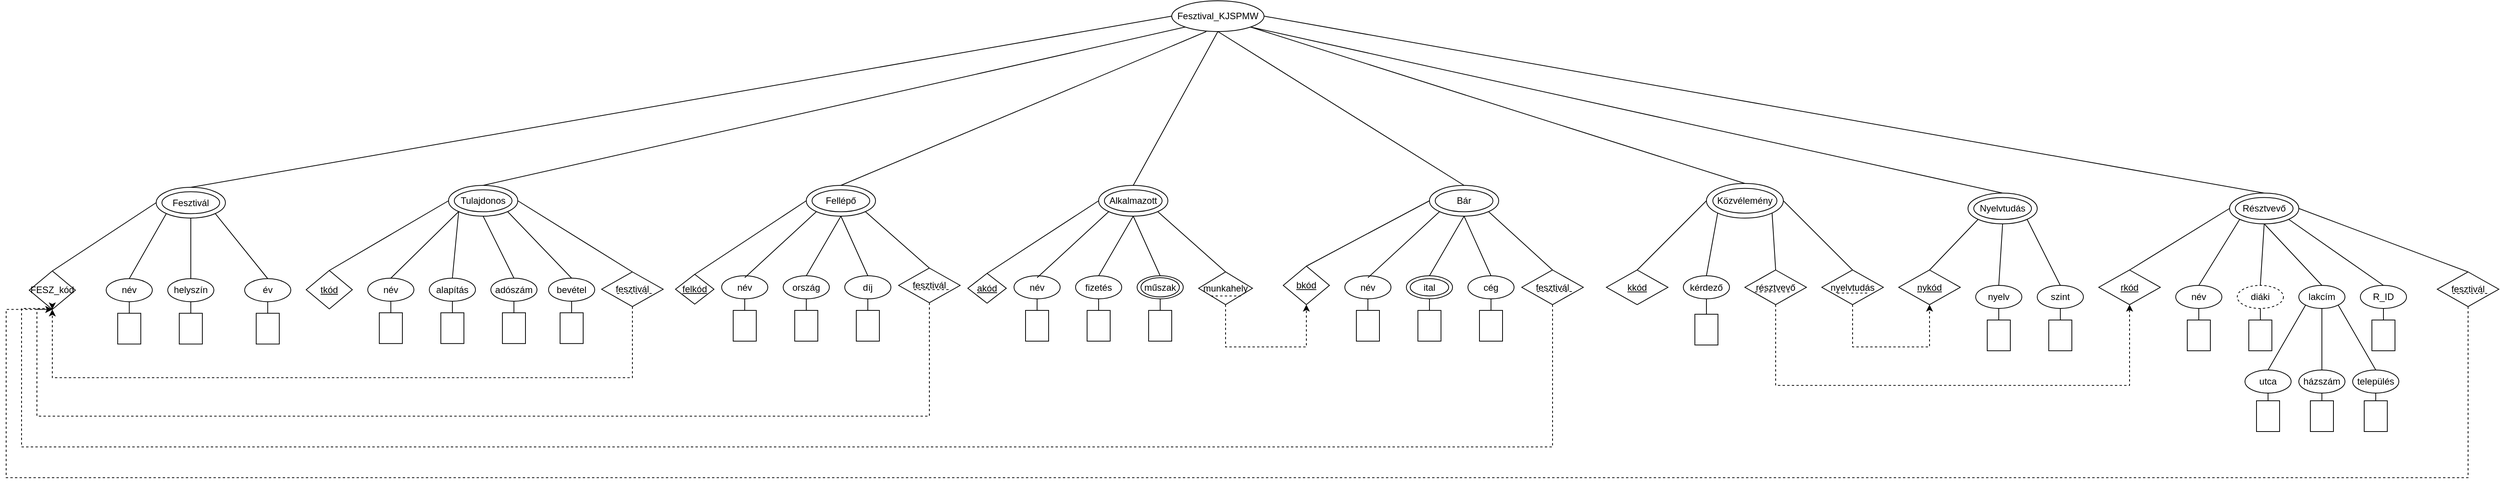 <mxfile version="22.0.6" type="device">
  <diagram id="b_pNbxu7glgo67udRuTQ" name="Page-1">
    <mxGraphModel dx="2327" dy="746" grid="1" gridSize="10" guides="1" tooltips="1" connect="1" arrows="1" fold="1" page="1" pageScale="1" pageWidth="827" pageHeight="1169" math="0" shadow="0">
      <root>
        <mxCell id="0" />
        <mxCell id="1" parent="0" />
        <mxCell id="bh3-EQBrgCRl6EKfa5f2-1" value="Fesztival_KJSPMW" style="ellipse;whiteSpace=wrap;html=1;" parent="1" vertex="1">
          <mxGeometry x="1155" y="260" width="120" height="40" as="geometry" />
        </mxCell>
        <mxCell id="bh3-EQBrgCRl6EKfa5f2-39" value="" style="group" parent="1" vertex="1" connectable="0">
          <mxGeometry x="215" y="500" width="90" height="40" as="geometry" />
        </mxCell>
        <mxCell id="bh3-EQBrgCRl6EKfa5f2-37" value="" style="ellipse;whiteSpace=wrap;html=1;" parent="bh3-EQBrgCRl6EKfa5f2-39" vertex="1">
          <mxGeometry x="7.5" y="5.714" width="75" height="28.571" as="geometry" />
        </mxCell>
        <mxCell id="bh3-EQBrgCRl6EKfa5f2-38" value="Tulajdonos" style="ellipse;whiteSpace=wrap;html=1;fillColor=none;" parent="bh3-EQBrgCRl6EKfa5f2-39" vertex="1">
          <mxGeometry width="90" height="40" as="geometry" />
        </mxCell>
        <mxCell id="bh3-EQBrgCRl6EKfa5f2-62" value="" style="group" parent="1" vertex="1" connectable="0">
          <mxGeometry x="-165" y="502.5" width="90" height="40" as="geometry" />
        </mxCell>
        <mxCell id="bh3-EQBrgCRl6EKfa5f2-60" value="" style="ellipse;whiteSpace=wrap;html=1;" parent="bh3-EQBrgCRl6EKfa5f2-62" vertex="1">
          <mxGeometry x="7.5" y="5.714" width="75" height="28.571" as="geometry" />
        </mxCell>
        <mxCell id="bh3-EQBrgCRl6EKfa5f2-61" value="Fesztivál" style="ellipse;whiteSpace=wrap;html=1;fillColor=none;" parent="bh3-EQBrgCRl6EKfa5f2-62" vertex="1">
          <mxGeometry width="90" height="40" as="geometry" />
        </mxCell>
        <mxCell id="bh3-EQBrgCRl6EKfa5f2-66" value="név" style="ellipse;whiteSpace=wrap;html=1;" parent="1" vertex="1">
          <mxGeometry x="110" y="620.62" width="60" height="30" as="geometry" />
        </mxCell>
        <mxCell id="bh3-EQBrgCRl6EKfa5f2-68" value="bevétel" style="ellipse;whiteSpace=wrap;html=1;" parent="1" vertex="1">
          <mxGeometry x="345" y="620.62" width="60" height="30" as="geometry" />
        </mxCell>
        <mxCell id="bh3-EQBrgCRl6EKfa5f2-69" value="adószám" style="ellipse;whiteSpace=wrap;html=1;" parent="1" vertex="1">
          <mxGeometry x="270" y="620.62" width="60" height="30" as="geometry" />
        </mxCell>
        <mxCell id="bh3-EQBrgCRl6EKfa5f2-70" value="alapítás" style="ellipse;whiteSpace=wrap;html=1;" parent="1" vertex="1">
          <mxGeometry x="190" y="620.62" width="60" height="30" as="geometry" />
        </mxCell>
        <mxCell id="bh3-EQBrgCRl6EKfa5f2-71" value="&lt;u&gt;tkód&lt;/u&gt;" style="rhombus;whiteSpace=wrap;html=1;" parent="1" vertex="1">
          <mxGeometry x="30" y="610.62" width="60" height="50" as="geometry" />
        </mxCell>
        <mxCell id="bh3-EQBrgCRl6EKfa5f2-72" value="" style="endArrow=none;html=1;rounded=0;entryX=1;entryY=0.5;entryDx=0;entryDy=0;exitX=0.5;exitY=0;exitDx=0;exitDy=0;" parent="1" source="k144UEZWpDADR3eU2uy--85" target="bh3-EQBrgCRl6EKfa5f2-38" edge="1">
          <mxGeometry width="50" height="50" relative="1" as="geometry">
            <mxPoint x="410" y="620" as="sourcePoint" />
            <mxPoint x="350" y="560" as="targetPoint" />
          </mxGeometry>
        </mxCell>
        <mxCell id="bh3-EQBrgCRl6EKfa5f2-74" value="" style="endArrow=none;html=1;rounded=0;entryX=0.5;entryY=1;entryDx=0;entryDy=0;exitX=0.5;exitY=0;exitDx=0;exitDy=0;" parent="1" source="bh3-EQBrgCRl6EKfa5f2-69" target="bh3-EQBrgCRl6EKfa5f2-38" edge="1">
          <mxGeometry width="50" height="50" relative="1" as="geometry">
            <mxPoint x="270" y="600" as="sourcePoint" />
            <mxPoint x="320" y="550" as="targetPoint" />
          </mxGeometry>
        </mxCell>
        <mxCell id="bh3-EQBrgCRl6EKfa5f2-76" value="" style="endArrow=none;html=1;rounded=0;exitX=0.5;exitY=0;exitDx=0;exitDy=0;entryX=1;entryY=1;entryDx=0;entryDy=0;" parent="1" source="bh3-EQBrgCRl6EKfa5f2-68" target="bh3-EQBrgCRl6EKfa5f2-38" edge="1">
          <mxGeometry width="50" height="50" relative="1" as="geometry">
            <mxPoint x="280" y="610" as="sourcePoint" />
            <mxPoint x="290" y="540" as="targetPoint" />
          </mxGeometry>
        </mxCell>
        <mxCell id="bh3-EQBrgCRl6EKfa5f2-77" value="" style="endArrow=none;html=1;rounded=0;exitX=0.5;exitY=0;exitDx=0;exitDy=0;entryX=0;entryY=1;entryDx=0;entryDy=0;" parent="1" source="bh3-EQBrgCRl6EKfa5f2-70" target="bh3-EQBrgCRl6EKfa5f2-38" edge="1">
          <mxGeometry width="50" height="50" relative="1" as="geometry">
            <mxPoint x="290" y="620" as="sourcePoint" />
            <mxPoint x="340" y="570" as="targetPoint" />
          </mxGeometry>
        </mxCell>
        <mxCell id="bh3-EQBrgCRl6EKfa5f2-78" value="" style="endArrow=none;html=1;rounded=0;exitX=0.5;exitY=0;exitDx=0;exitDy=0;entryX=0;entryY=1;entryDx=0;entryDy=0;" parent="1" source="bh3-EQBrgCRl6EKfa5f2-66" target="bh3-EQBrgCRl6EKfa5f2-38" edge="1">
          <mxGeometry width="50" height="50" relative="1" as="geometry">
            <mxPoint x="300" y="630" as="sourcePoint" />
            <mxPoint x="350" y="580" as="targetPoint" />
          </mxGeometry>
        </mxCell>
        <mxCell id="bh3-EQBrgCRl6EKfa5f2-79" value="" style="endArrow=none;html=1;rounded=0;entryX=0;entryY=0.5;entryDx=0;entryDy=0;exitX=0.5;exitY=0;exitDx=0;exitDy=0;" parent="1" source="bh3-EQBrgCRl6EKfa5f2-71" target="bh3-EQBrgCRl6EKfa5f2-38" edge="1">
          <mxGeometry width="50" height="50" relative="1" as="geometry">
            <mxPoint x="310" y="640" as="sourcePoint" />
            <mxPoint x="360" y="590" as="targetPoint" />
          </mxGeometry>
        </mxCell>
        <mxCell id="bh3-EQBrgCRl6EKfa5f2-80" value="név" style="ellipse;whiteSpace=wrap;html=1;" parent="1" vertex="1">
          <mxGeometry x="-230" y="621.25" width="60" height="30" as="geometry" />
        </mxCell>
        <mxCell id="bh3-EQBrgCRl6EKfa5f2-82" value="helyszín" style="ellipse;whiteSpace=wrap;html=1;" parent="1" vertex="1">
          <mxGeometry x="-150" y="621.25" width="60" height="30" as="geometry" />
        </mxCell>
        <mxCell id="bh3-EQBrgCRl6EKfa5f2-83" value="év" style="ellipse;whiteSpace=wrap;html=1;" parent="1" vertex="1">
          <mxGeometry x="-50" y="621.25" width="60" height="30" as="geometry" />
        </mxCell>
        <mxCell id="bh3-EQBrgCRl6EKfa5f2-86" value="" style="endArrow=none;html=1;rounded=0;entryX=0;entryY=1;entryDx=0;entryDy=0;exitX=0.5;exitY=0;exitDx=0;exitDy=0;" parent="1" source="bh3-EQBrgCRl6EKfa5f2-80" target="bh3-EQBrgCRl6EKfa5f2-61" edge="1">
          <mxGeometry width="50" height="50" relative="1" as="geometry">
            <mxPoint x="-530" y="712.5" as="sourcePoint" />
            <mxPoint x="-480" y="662.5" as="targetPoint" />
          </mxGeometry>
        </mxCell>
        <mxCell id="bh3-EQBrgCRl6EKfa5f2-87" value="" style="endArrow=none;html=1;rounded=0;entryX=0.5;entryY=1;entryDx=0;entryDy=0;exitX=0.5;exitY=0;exitDx=0;exitDy=0;" parent="1" source="bh3-EQBrgCRl6EKfa5f2-82" target="bh3-EQBrgCRl6EKfa5f2-61" edge="1">
          <mxGeometry width="50" height="50" relative="1" as="geometry">
            <mxPoint x="-530" y="712.5" as="sourcePoint" />
            <mxPoint x="-480" y="662.5" as="targetPoint" />
          </mxGeometry>
        </mxCell>
        <mxCell id="bh3-EQBrgCRl6EKfa5f2-88" value="" style="endArrow=none;html=1;rounded=0;entryX=1;entryY=1;entryDx=0;entryDy=0;exitX=0.5;exitY=0;exitDx=0;exitDy=0;" parent="1" source="bh3-EQBrgCRl6EKfa5f2-83" target="bh3-EQBrgCRl6EKfa5f2-61" edge="1">
          <mxGeometry width="50" height="50" relative="1" as="geometry">
            <mxPoint x="-530" y="712.5" as="sourcePoint" />
            <mxPoint x="-480" y="662.5" as="targetPoint" />
          </mxGeometry>
        </mxCell>
        <mxCell id="bh3-EQBrgCRl6EKfa5f2-112" value="" style="rounded=0;whiteSpace=wrap;html=1;rotation=90;" parent="1" vertex="1">
          <mxGeometry x="-220" y="671.25" width="40" height="30" as="geometry" />
        </mxCell>
        <mxCell id="bh3-EQBrgCRl6EKfa5f2-114" value="" style="rounded=0;whiteSpace=wrap;html=1;rotation=90;" parent="1" vertex="1">
          <mxGeometry x="-40" y="671.25" width="40" height="30" as="geometry" />
        </mxCell>
        <mxCell id="bh3-EQBrgCRl6EKfa5f2-115" value="" style="rounded=0;whiteSpace=wrap;html=1;rotation=90;" parent="1" vertex="1">
          <mxGeometry x="-140" y="671.25" width="40" height="30" as="geometry" />
        </mxCell>
        <mxCell id="bh3-EQBrgCRl6EKfa5f2-118" value="" style="endArrow=none;html=1;rounded=0;entryX=0;entryY=0.5;entryDx=0;entryDy=0;exitX=0.5;exitY=1;exitDx=0;exitDy=0;" parent="1" source="bh3-EQBrgCRl6EKfa5f2-80" target="bh3-EQBrgCRl6EKfa5f2-112" edge="1">
          <mxGeometry width="50" height="50" relative="1" as="geometry">
            <mxPoint x="-300" y="691.25" as="sourcePoint" />
            <mxPoint x="-250" y="641.25" as="targetPoint" />
          </mxGeometry>
        </mxCell>
        <mxCell id="bh3-EQBrgCRl6EKfa5f2-120" value="" style="endArrow=none;html=1;rounded=0;entryX=0;entryY=0.5;entryDx=0;entryDy=0;exitX=0.5;exitY=1;exitDx=0;exitDy=0;" parent="1" source="bh3-EQBrgCRl6EKfa5f2-83" target="bh3-EQBrgCRl6EKfa5f2-114" edge="1">
          <mxGeometry width="50" height="50" relative="1" as="geometry">
            <mxPoint x="-160" y="671.25" as="sourcePoint" />
            <mxPoint x="-160" y="686.25" as="targetPoint" />
          </mxGeometry>
        </mxCell>
        <mxCell id="bh3-EQBrgCRl6EKfa5f2-121" value="" style="endArrow=none;html=1;rounded=0;entryX=0;entryY=0.5;entryDx=0;entryDy=0;exitX=0.5;exitY=1;exitDx=0;exitDy=0;" parent="1" source="bh3-EQBrgCRl6EKfa5f2-82" target="bh3-EQBrgCRl6EKfa5f2-115" edge="1">
          <mxGeometry width="50" height="50" relative="1" as="geometry">
            <mxPoint x="-170" y="681.25" as="sourcePoint" />
            <mxPoint x="-170" y="696.25" as="targetPoint" />
          </mxGeometry>
        </mxCell>
        <mxCell id="bh3-EQBrgCRl6EKfa5f2-124" value="" style="group" parent="1" vertex="1" connectable="0">
          <mxGeometry x="1490" y="500" width="90" height="40" as="geometry" />
        </mxCell>
        <mxCell id="bh3-EQBrgCRl6EKfa5f2-125" value="" style="ellipse;whiteSpace=wrap;html=1;" parent="bh3-EQBrgCRl6EKfa5f2-124" vertex="1">
          <mxGeometry x="7.5" y="5.714" width="75" height="28.571" as="geometry" />
        </mxCell>
        <mxCell id="bh3-EQBrgCRl6EKfa5f2-126" value="Bár" style="ellipse;whiteSpace=wrap;html=1;fillColor=none;" parent="bh3-EQBrgCRl6EKfa5f2-124" vertex="1">
          <mxGeometry width="90" height="40" as="geometry" />
        </mxCell>
        <mxCell id="bh3-EQBrgCRl6EKfa5f2-127" value="név" style="ellipse;whiteSpace=wrap;html=1;" parent="1" vertex="1">
          <mxGeometry x="1380" y="617.5" width="60" height="30" as="geometry" />
        </mxCell>
        <mxCell id="bh3-EQBrgCRl6EKfa5f2-128" value="ital" style="ellipse;whiteSpace=wrap;html=1;" parent="1" vertex="1">
          <mxGeometry x="1460" y="617.5" width="60" height="30" as="geometry" />
        </mxCell>
        <mxCell id="bh3-EQBrgCRl6EKfa5f2-129" value="cég" style="ellipse;whiteSpace=wrap;html=1;" parent="1" vertex="1">
          <mxGeometry x="1540" y="617.5" width="60" height="30" as="geometry" />
        </mxCell>
        <mxCell id="bh3-EQBrgCRl6EKfa5f2-131" value="" style="endArrow=none;html=1;rounded=0;entryX=0;entryY=1;entryDx=0;entryDy=0;exitX=0.5;exitY=0;exitDx=0;exitDy=0;" parent="1" target="bh3-EQBrgCRl6EKfa5f2-126" edge="1">
          <mxGeometry width="50" height="50" relative="1" as="geometry">
            <mxPoint x="1410" y="620" as="sourcePoint" />
            <mxPoint x="1220" y="660" as="targetPoint" />
          </mxGeometry>
        </mxCell>
        <mxCell id="bh3-EQBrgCRl6EKfa5f2-132" value="" style="endArrow=none;html=1;rounded=0;entryX=0.5;entryY=1;entryDx=0;entryDy=0;exitX=0.5;exitY=0;exitDx=0;exitDy=0;" parent="1" source="bh3-EQBrgCRl6EKfa5f2-128" target="bh3-EQBrgCRl6EKfa5f2-126" edge="1">
          <mxGeometry width="50" height="50" relative="1" as="geometry">
            <mxPoint x="1170" y="710" as="sourcePoint" />
            <mxPoint x="1220" y="660" as="targetPoint" />
          </mxGeometry>
        </mxCell>
        <mxCell id="bh3-EQBrgCRl6EKfa5f2-133" value="" style="endArrow=none;html=1;rounded=0;entryX=0.5;entryY=1;entryDx=0;entryDy=0;exitX=0.5;exitY=0;exitDx=0;exitDy=0;" parent="1" source="bh3-EQBrgCRl6EKfa5f2-129" target="bh3-EQBrgCRl6EKfa5f2-126" edge="1">
          <mxGeometry width="50" height="50" relative="1" as="geometry">
            <mxPoint x="1170" y="710" as="sourcePoint" />
            <mxPoint x="1220" y="660" as="targetPoint" />
          </mxGeometry>
        </mxCell>
        <mxCell id="bh3-EQBrgCRl6EKfa5f2-134" value="" style="endArrow=none;html=1;rounded=0;entryX=1;entryY=1;entryDx=0;entryDy=0;exitX=0.5;exitY=0;exitDx=0;exitDy=0;" parent="1" source="k144UEZWpDADR3eU2uy--71" target="bh3-EQBrgCRl6EKfa5f2-126" edge="1">
          <mxGeometry width="50" height="50" relative="1" as="geometry">
            <mxPoint x="1670" y="590" as="sourcePoint" />
            <mxPoint x="1220" y="660" as="targetPoint" />
          </mxGeometry>
        </mxCell>
        <mxCell id="bh3-EQBrgCRl6EKfa5f2-135" value="" style="rounded=0;whiteSpace=wrap;html=1;rotation=90;" parent="1" vertex="1">
          <mxGeometry x="1390" y="667.5" width="40" height="30" as="geometry" />
        </mxCell>
        <mxCell id="bh3-EQBrgCRl6EKfa5f2-137" value="" style="rounded=0;whiteSpace=wrap;html=1;rotation=90;" parent="1" vertex="1">
          <mxGeometry x="1550" y="667.5" width="40" height="30" as="geometry" />
        </mxCell>
        <mxCell id="bh3-EQBrgCRl6EKfa5f2-138" value="" style="rounded=0;whiteSpace=wrap;html=1;rotation=90;" parent="1" vertex="1">
          <mxGeometry x="1470" y="667.5" width="40" height="30" as="geometry" />
        </mxCell>
        <mxCell id="bh3-EQBrgCRl6EKfa5f2-139" value="" style="endArrow=none;html=1;rounded=0;entryX=0;entryY=0.5;entryDx=0;entryDy=0;exitX=0.5;exitY=1;exitDx=0;exitDy=0;" parent="1" edge="1">
          <mxGeometry width="50" height="50" relative="1" as="geometry">
            <mxPoint x="1410" y="647.5" as="sourcePoint" />
            <mxPoint x="1410" y="662.5" as="targetPoint" />
          </mxGeometry>
        </mxCell>
        <mxCell id="bh3-EQBrgCRl6EKfa5f2-141" value="" style="endArrow=none;html=1;rounded=0;entryX=0;entryY=0.5;entryDx=0;entryDy=0;exitX=0.5;exitY=1;exitDx=0;exitDy=0;" parent="1" source="bh3-EQBrgCRl6EKfa5f2-129" target="bh3-EQBrgCRl6EKfa5f2-137" edge="1">
          <mxGeometry width="50" height="50" relative="1" as="geometry">
            <mxPoint x="1430" y="667.5" as="sourcePoint" />
            <mxPoint x="1430" y="682.5" as="targetPoint" />
          </mxGeometry>
        </mxCell>
        <mxCell id="bh3-EQBrgCRl6EKfa5f2-142" value="" style="endArrow=none;html=1;rounded=0;entryX=0;entryY=0.5;entryDx=0;entryDy=0;exitX=0.5;exitY=1;exitDx=0;exitDy=0;" parent="1" source="bh3-EQBrgCRl6EKfa5f2-128" target="bh3-EQBrgCRl6EKfa5f2-138" edge="1">
          <mxGeometry width="50" height="50" relative="1" as="geometry">
            <mxPoint x="1440" y="677.5" as="sourcePoint" />
            <mxPoint x="1440" y="692.5" as="targetPoint" />
          </mxGeometry>
        </mxCell>
        <mxCell id="bh3-EQBrgCRl6EKfa5f2-143" value="" style="group" parent="1" vertex="1" connectable="0">
          <mxGeometry x="1060" y="500" width="90" height="40" as="geometry" />
        </mxCell>
        <mxCell id="bh3-EQBrgCRl6EKfa5f2-144" value="" style="ellipse;whiteSpace=wrap;html=1;" parent="bh3-EQBrgCRl6EKfa5f2-143" vertex="1">
          <mxGeometry x="7.5" y="5.714" width="75" height="28.571" as="geometry" />
        </mxCell>
        <mxCell id="bh3-EQBrgCRl6EKfa5f2-145" value="Alkalmazott" style="ellipse;whiteSpace=wrap;html=1;fillColor=none;" parent="bh3-EQBrgCRl6EKfa5f2-143" vertex="1">
          <mxGeometry width="90" height="40" as="geometry" />
        </mxCell>
        <mxCell id="bh3-EQBrgCRl6EKfa5f2-146" value="név" style="ellipse;whiteSpace=wrap;html=1;" parent="1" vertex="1">
          <mxGeometry x="950" y="617.5" width="60" height="30" as="geometry" />
        </mxCell>
        <mxCell id="bh3-EQBrgCRl6EKfa5f2-147" value="fizetés" style="ellipse;whiteSpace=wrap;html=1;" parent="1" vertex="1">
          <mxGeometry x="1030" y="617.5" width="60" height="30" as="geometry" />
        </mxCell>
        <mxCell id="bh3-EQBrgCRl6EKfa5f2-148" value="műszak" style="ellipse;whiteSpace=wrap;html=1;" parent="1" vertex="1">
          <mxGeometry x="1110" y="617.5" width="60" height="30" as="geometry" />
        </mxCell>
        <mxCell id="bh3-EQBrgCRl6EKfa5f2-150" value="" style="endArrow=none;html=1;rounded=0;entryX=0;entryY=1;entryDx=0;entryDy=0;exitX=0.5;exitY=0;exitDx=0;exitDy=0;" parent="1" target="bh3-EQBrgCRl6EKfa5f2-145" edge="1">
          <mxGeometry width="50" height="50" relative="1" as="geometry">
            <mxPoint x="980" y="620" as="sourcePoint" />
            <mxPoint x="790" y="660" as="targetPoint" />
          </mxGeometry>
        </mxCell>
        <mxCell id="bh3-EQBrgCRl6EKfa5f2-151" value="" style="endArrow=none;html=1;rounded=0;entryX=0.5;entryY=1;entryDx=0;entryDy=0;exitX=0.5;exitY=0;exitDx=0;exitDy=0;" parent="1" source="bh3-EQBrgCRl6EKfa5f2-147" target="bh3-EQBrgCRl6EKfa5f2-145" edge="1">
          <mxGeometry width="50" height="50" relative="1" as="geometry">
            <mxPoint x="740" y="710" as="sourcePoint" />
            <mxPoint x="790" y="660" as="targetPoint" />
          </mxGeometry>
        </mxCell>
        <mxCell id="bh3-EQBrgCRl6EKfa5f2-152" value="" style="endArrow=none;html=1;rounded=0;entryX=0.5;entryY=1;entryDx=0;entryDy=0;exitX=0.5;exitY=0;exitDx=0;exitDy=0;" parent="1" source="bh3-EQBrgCRl6EKfa5f2-148" target="bh3-EQBrgCRl6EKfa5f2-145" edge="1">
          <mxGeometry width="50" height="50" relative="1" as="geometry">
            <mxPoint x="740" y="710" as="sourcePoint" />
            <mxPoint x="790" y="660" as="targetPoint" />
          </mxGeometry>
        </mxCell>
        <mxCell id="bh3-EQBrgCRl6EKfa5f2-153" value="" style="endArrow=none;html=1;rounded=0;entryX=1;entryY=1;entryDx=0;entryDy=0;exitX=0;exitY=0.5;exitDx=0;exitDy=0;" parent="1" source="bh3-EQBrgCRl6EKfa5f2-253" target="bh3-EQBrgCRl6EKfa5f2-145" edge="1">
          <mxGeometry width="50" height="50" relative="1" as="geometry">
            <mxPoint x="1220" y="620" as="sourcePoint" />
            <mxPoint x="790" y="660" as="targetPoint" />
          </mxGeometry>
        </mxCell>
        <mxCell id="bh3-EQBrgCRl6EKfa5f2-154" value="" style="rounded=0;whiteSpace=wrap;html=1;rotation=90;" parent="1" vertex="1">
          <mxGeometry x="960" y="667.5" width="40" height="30" as="geometry" />
        </mxCell>
        <mxCell id="bh3-EQBrgCRl6EKfa5f2-156" value="" style="rounded=0;whiteSpace=wrap;html=1;rotation=90;" parent="1" vertex="1">
          <mxGeometry x="1120" y="667.5" width="40" height="30" as="geometry" />
        </mxCell>
        <mxCell id="bh3-EQBrgCRl6EKfa5f2-157" value="" style="rounded=0;whiteSpace=wrap;html=1;rotation=90;" parent="1" vertex="1">
          <mxGeometry x="1040" y="667.5" width="40" height="30" as="geometry" />
        </mxCell>
        <mxCell id="bh3-EQBrgCRl6EKfa5f2-158" value="" style="endArrow=none;html=1;rounded=0;entryX=0;entryY=0.5;entryDx=0;entryDy=0;exitX=0.5;exitY=1;exitDx=0;exitDy=0;" parent="1" target="bh3-EQBrgCRl6EKfa5f2-154" edge="1">
          <mxGeometry width="50" height="50" relative="1" as="geometry">
            <mxPoint x="980" y="647.5" as="sourcePoint" />
            <mxPoint x="930" y="637.5" as="targetPoint" />
          </mxGeometry>
        </mxCell>
        <mxCell id="bh3-EQBrgCRl6EKfa5f2-160" value="" style="endArrow=none;html=1;rounded=0;entryX=0;entryY=0.5;entryDx=0;entryDy=0;exitX=0.5;exitY=1;exitDx=0;exitDy=0;" parent="1" source="bh3-EQBrgCRl6EKfa5f2-148" target="bh3-EQBrgCRl6EKfa5f2-156" edge="1">
          <mxGeometry width="50" height="50" relative="1" as="geometry">
            <mxPoint x="1000" y="667.5" as="sourcePoint" />
            <mxPoint x="1000" y="682.5" as="targetPoint" />
          </mxGeometry>
        </mxCell>
        <mxCell id="bh3-EQBrgCRl6EKfa5f2-161" value="" style="endArrow=none;html=1;rounded=0;entryX=0;entryY=0.5;entryDx=0;entryDy=0;exitX=0.5;exitY=1;exitDx=0;exitDy=0;" parent="1" source="bh3-EQBrgCRl6EKfa5f2-147" target="bh3-EQBrgCRl6EKfa5f2-157" edge="1">
          <mxGeometry width="50" height="50" relative="1" as="geometry">
            <mxPoint x="1010" y="677.5" as="sourcePoint" />
            <mxPoint x="1010" y="692.5" as="targetPoint" />
          </mxGeometry>
        </mxCell>
        <mxCell id="bh3-EQBrgCRl6EKfa5f2-162" value="" style="group" parent="1" vertex="1" connectable="0">
          <mxGeometry x="2190" y="510" width="90" height="40" as="geometry" />
        </mxCell>
        <mxCell id="bh3-EQBrgCRl6EKfa5f2-163" value="" style="ellipse;whiteSpace=wrap;html=1;" parent="bh3-EQBrgCRl6EKfa5f2-162" vertex="1">
          <mxGeometry x="7.5" y="5.714" width="75" height="28.571" as="geometry" />
        </mxCell>
        <mxCell id="bh3-EQBrgCRl6EKfa5f2-164" value="Nyelvtudás" style="ellipse;whiteSpace=wrap;html=1;fillColor=none;" parent="bh3-EQBrgCRl6EKfa5f2-162" vertex="1">
          <mxGeometry width="90" height="40" as="geometry" />
        </mxCell>
        <mxCell id="bh3-EQBrgCRl6EKfa5f2-165" value="nyelv" style="ellipse;whiteSpace=wrap;html=1;" parent="1" vertex="1">
          <mxGeometry x="2200" y="630" width="60" height="30" as="geometry" />
        </mxCell>
        <mxCell id="bh3-EQBrgCRl6EKfa5f2-166" value="szint" style="ellipse;whiteSpace=wrap;html=1;" parent="1" vertex="1">
          <mxGeometry x="2280" y="630" width="60" height="30" as="geometry" />
        </mxCell>
        <mxCell id="bh3-EQBrgCRl6EKfa5f2-169" value="" style="endArrow=none;html=1;rounded=0;entryX=0.5;entryY=1;entryDx=0;entryDy=0;exitX=0.5;exitY=0;exitDx=0;exitDy=0;" parent="1" source="bh3-EQBrgCRl6EKfa5f2-165" target="bh3-EQBrgCRl6EKfa5f2-164" edge="1">
          <mxGeometry width="50" height="50" relative="1" as="geometry">
            <mxPoint x="1870" y="720" as="sourcePoint" />
            <mxPoint x="1920" y="670" as="targetPoint" />
          </mxGeometry>
        </mxCell>
        <mxCell id="bh3-EQBrgCRl6EKfa5f2-170" value="" style="endArrow=none;html=1;rounded=0;entryX=1;entryY=1;entryDx=0;entryDy=0;exitX=0.5;exitY=0;exitDx=0;exitDy=0;" parent="1" source="bh3-EQBrgCRl6EKfa5f2-166" target="bh3-EQBrgCRl6EKfa5f2-164" edge="1">
          <mxGeometry width="50" height="50" relative="1" as="geometry">
            <mxPoint x="1870" y="720" as="sourcePoint" />
            <mxPoint x="1920" y="670" as="targetPoint" />
          </mxGeometry>
        </mxCell>
        <mxCell id="bh3-EQBrgCRl6EKfa5f2-173" value="" style="rounded=0;whiteSpace=wrap;html=1;rotation=90;" parent="1" vertex="1">
          <mxGeometry x="2210" y="680" width="40" height="30" as="geometry" />
        </mxCell>
        <mxCell id="bh3-EQBrgCRl6EKfa5f2-176" value="" style="rounded=0;whiteSpace=wrap;html=1;rotation=90;" parent="1" vertex="1">
          <mxGeometry x="2290" y="680" width="40" height="30" as="geometry" />
        </mxCell>
        <mxCell id="bh3-EQBrgCRl6EKfa5f2-177" value="" style="endArrow=none;html=1;rounded=0;entryX=0;entryY=0.5;entryDx=0;entryDy=0;exitX=0.5;exitY=1;exitDx=0;exitDy=0;" parent="1" source="bh3-EQBrgCRl6EKfa5f2-165" target="bh3-EQBrgCRl6EKfa5f2-173" edge="1">
          <mxGeometry width="50" height="50" relative="1" as="geometry">
            <mxPoint x="2080" y="700" as="sourcePoint" />
            <mxPoint x="2130" y="650" as="targetPoint" />
          </mxGeometry>
        </mxCell>
        <mxCell id="bh3-EQBrgCRl6EKfa5f2-180" value="" style="endArrow=none;html=1;rounded=0;entryX=0;entryY=0.5;entryDx=0;entryDy=0;exitX=0.5;exitY=1;exitDx=0;exitDy=0;" parent="1" source="bh3-EQBrgCRl6EKfa5f2-166" target="bh3-EQBrgCRl6EKfa5f2-176" edge="1">
          <mxGeometry width="50" height="50" relative="1" as="geometry">
            <mxPoint x="2140" y="690" as="sourcePoint" />
            <mxPoint x="2140" y="705" as="targetPoint" />
          </mxGeometry>
        </mxCell>
        <mxCell id="bh3-EQBrgCRl6EKfa5f2-182" value="" style="group" parent="1" vertex="1" connectable="0">
          <mxGeometry x="680" y="500" width="90" height="40" as="geometry" />
        </mxCell>
        <mxCell id="bh3-EQBrgCRl6EKfa5f2-183" value="" style="ellipse;whiteSpace=wrap;html=1;" parent="bh3-EQBrgCRl6EKfa5f2-182" vertex="1">
          <mxGeometry x="7.5" y="5.714" width="75" height="28.571" as="geometry" />
        </mxCell>
        <mxCell id="bh3-EQBrgCRl6EKfa5f2-184" value="Fellépő" style="ellipse;whiteSpace=wrap;html=1;fillColor=none;" parent="bh3-EQBrgCRl6EKfa5f2-182" vertex="1">
          <mxGeometry width="90" height="40" as="geometry" />
        </mxCell>
        <mxCell id="bh3-EQBrgCRl6EKfa5f2-185" value="név" style="ellipse;whiteSpace=wrap;html=1;" parent="1" vertex="1">
          <mxGeometry x="570" y="617.5" width="60" height="30" as="geometry" />
        </mxCell>
        <mxCell id="bh3-EQBrgCRl6EKfa5f2-186" value="ország" style="ellipse;whiteSpace=wrap;html=1;" parent="1" vertex="1">
          <mxGeometry x="650" y="617.5" width="60" height="30" as="geometry" />
        </mxCell>
        <mxCell id="bh3-EQBrgCRl6EKfa5f2-187" value="díj" style="ellipse;whiteSpace=wrap;html=1;" parent="1" vertex="1">
          <mxGeometry x="730" y="617.5" width="60" height="30" as="geometry" />
        </mxCell>
        <mxCell id="bh3-EQBrgCRl6EKfa5f2-189" value="" style="endArrow=none;html=1;rounded=0;entryX=0;entryY=1;entryDx=0;entryDy=0;exitX=0.5;exitY=0;exitDx=0;exitDy=0;" parent="1" target="bh3-EQBrgCRl6EKfa5f2-184" edge="1">
          <mxGeometry width="50" height="50" relative="1" as="geometry">
            <mxPoint x="600" y="620" as="sourcePoint" />
            <mxPoint x="410" y="660" as="targetPoint" />
          </mxGeometry>
        </mxCell>
        <mxCell id="bh3-EQBrgCRl6EKfa5f2-190" value="" style="endArrow=none;html=1;rounded=0;entryX=0.5;entryY=1;entryDx=0;entryDy=0;exitX=0.5;exitY=0;exitDx=0;exitDy=0;" parent="1" source="bh3-EQBrgCRl6EKfa5f2-186" target="bh3-EQBrgCRl6EKfa5f2-184" edge="1">
          <mxGeometry width="50" height="50" relative="1" as="geometry">
            <mxPoint x="360" y="710" as="sourcePoint" />
            <mxPoint x="410" y="660" as="targetPoint" />
          </mxGeometry>
        </mxCell>
        <mxCell id="bh3-EQBrgCRl6EKfa5f2-191" value="" style="endArrow=none;html=1;rounded=0;entryX=0.5;entryY=1;entryDx=0;entryDy=0;exitX=0.5;exitY=0;exitDx=0;exitDy=0;" parent="1" source="bh3-EQBrgCRl6EKfa5f2-187" target="bh3-EQBrgCRl6EKfa5f2-184" edge="1">
          <mxGeometry width="50" height="50" relative="1" as="geometry">
            <mxPoint x="360" y="710" as="sourcePoint" />
            <mxPoint x="410" y="660" as="targetPoint" />
          </mxGeometry>
        </mxCell>
        <mxCell id="bh3-EQBrgCRl6EKfa5f2-192" value="" style="endArrow=none;html=1;rounded=0;entryX=1;entryY=1;entryDx=0;entryDy=0;exitX=0.5;exitY=0;exitDx=0;exitDy=0;" parent="1" source="k144UEZWpDADR3eU2uy--81" target="bh3-EQBrgCRl6EKfa5f2-184" edge="1">
          <mxGeometry width="50" height="50" relative="1" as="geometry">
            <mxPoint x="840" y="620" as="sourcePoint" />
            <mxPoint x="410" y="660" as="targetPoint" />
          </mxGeometry>
        </mxCell>
        <mxCell id="bh3-EQBrgCRl6EKfa5f2-193" value="" style="rounded=0;whiteSpace=wrap;html=1;rotation=90;" parent="1" vertex="1">
          <mxGeometry x="580" y="667.5" width="40" height="30" as="geometry" />
        </mxCell>
        <mxCell id="bh3-EQBrgCRl6EKfa5f2-195" value="" style="rounded=0;whiteSpace=wrap;html=1;rotation=90;" parent="1" vertex="1">
          <mxGeometry x="740" y="667.5" width="40" height="30" as="geometry" />
        </mxCell>
        <mxCell id="bh3-EQBrgCRl6EKfa5f2-196" value="" style="rounded=0;whiteSpace=wrap;html=1;rotation=90;" parent="1" vertex="1">
          <mxGeometry x="660" y="667.5" width="40" height="30" as="geometry" />
        </mxCell>
        <mxCell id="bh3-EQBrgCRl6EKfa5f2-197" value="" style="endArrow=none;html=1;rounded=0;entryX=0;entryY=0.5;entryDx=0;entryDy=0;exitX=0.5;exitY=1;exitDx=0;exitDy=0;" parent="1" target="bh3-EQBrgCRl6EKfa5f2-193" edge="1">
          <mxGeometry width="50" height="50" relative="1" as="geometry">
            <mxPoint x="600" y="647.5" as="sourcePoint" />
            <mxPoint x="550" y="637.5" as="targetPoint" />
          </mxGeometry>
        </mxCell>
        <mxCell id="bh3-EQBrgCRl6EKfa5f2-199" value="" style="endArrow=none;html=1;rounded=0;entryX=0;entryY=0.5;entryDx=0;entryDy=0;exitX=0.5;exitY=1;exitDx=0;exitDy=0;" parent="1" source="bh3-EQBrgCRl6EKfa5f2-187" target="bh3-EQBrgCRl6EKfa5f2-195" edge="1">
          <mxGeometry width="50" height="50" relative="1" as="geometry">
            <mxPoint x="620" y="667.5" as="sourcePoint" />
            <mxPoint x="620" y="682.5" as="targetPoint" />
          </mxGeometry>
        </mxCell>
        <mxCell id="bh3-EQBrgCRl6EKfa5f2-200" value="" style="endArrow=none;html=1;rounded=0;entryX=0;entryY=0.5;entryDx=0;entryDy=0;exitX=0.5;exitY=1;exitDx=0;exitDy=0;" parent="1" source="bh3-EQBrgCRl6EKfa5f2-186" target="bh3-EQBrgCRl6EKfa5f2-196" edge="1">
          <mxGeometry width="50" height="50" relative="1" as="geometry">
            <mxPoint x="630" y="677.5" as="sourcePoint" />
            <mxPoint x="630" y="692.5" as="targetPoint" />
          </mxGeometry>
        </mxCell>
        <mxCell id="bh3-EQBrgCRl6EKfa5f2-201" value="" style="group" parent="1" vertex="1" connectable="0">
          <mxGeometry x="2530" y="510" width="90" height="40" as="geometry" />
        </mxCell>
        <mxCell id="bh3-EQBrgCRl6EKfa5f2-202" value="" style="ellipse;whiteSpace=wrap;html=1;" parent="bh3-EQBrgCRl6EKfa5f2-201" vertex="1">
          <mxGeometry x="7.5" y="5.714" width="75" height="28.571" as="geometry" />
        </mxCell>
        <mxCell id="bh3-EQBrgCRl6EKfa5f2-203" value="Résztvevő" style="ellipse;whiteSpace=wrap;html=1;fillColor=none;" parent="bh3-EQBrgCRl6EKfa5f2-201" vertex="1">
          <mxGeometry width="90" height="40" as="geometry" />
        </mxCell>
        <mxCell id="bh3-EQBrgCRl6EKfa5f2-204" value="név" style="ellipse;whiteSpace=wrap;html=1;" parent="1" vertex="1">
          <mxGeometry x="2460" y="630" width="60" height="30" as="geometry" />
        </mxCell>
        <mxCell id="bh3-EQBrgCRl6EKfa5f2-205" value="diáki" style="ellipse;whiteSpace=wrap;html=1;dashed=1;" parent="1" vertex="1">
          <mxGeometry x="2540" y="630" width="60" height="30" as="geometry" />
        </mxCell>
        <mxCell id="bh3-EQBrgCRl6EKfa5f2-206" value="lakcím" style="ellipse;whiteSpace=wrap;html=1;" parent="1" vertex="1">
          <mxGeometry x="2620" y="630" width="60" height="30" as="geometry" />
        </mxCell>
        <mxCell id="bh3-EQBrgCRl6EKfa5f2-207" value="R_ID" style="ellipse;whiteSpace=wrap;html=1;" parent="1" vertex="1">
          <mxGeometry x="2700" y="630" width="60" height="30" as="geometry" />
        </mxCell>
        <mxCell id="bh3-EQBrgCRl6EKfa5f2-208" value="" style="endArrow=none;html=1;rounded=0;entryX=0;entryY=1;entryDx=0;entryDy=0;exitX=0.5;exitY=0;exitDx=0;exitDy=0;" parent="1" source="bh3-EQBrgCRl6EKfa5f2-204" target="bh3-EQBrgCRl6EKfa5f2-203" edge="1">
          <mxGeometry width="50" height="50" relative="1" as="geometry">
            <mxPoint x="2210" y="720" as="sourcePoint" />
            <mxPoint x="2260" y="670" as="targetPoint" />
          </mxGeometry>
        </mxCell>
        <mxCell id="bh3-EQBrgCRl6EKfa5f2-209" value="" style="endArrow=none;html=1;rounded=0;entryX=0.5;entryY=1;entryDx=0;entryDy=0;exitX=0.5;exitY=0;exitDx=0;exitDy=0;" parent="1" source="bh3-EQBrgCRl6EKfa5f2-205" target="bh3-EQBrgCRl6EKfa5f2-203" edge="1">
          <mxGeometry width="50" height="50" relative="1" as="geometry">
            <mxPoint x="2210" y="720" as="sourcePoint" />
            <mxPoint x="2260" y="670" as="targetPoint" />
          </mxGeometry>
        </mxCell>
        <mxCell id="bh3-EQBrgCRl6EKfa5f2-210" value="" style="endArrow=none;html=1;rounded=0;entryX=0.5;entryY=1;entryDx=0;entryDy=0;exitX=0.5;exitY=0;exitDx=0;exitDy=0;" parent="1" source="bh3-EQBrgCRl6EKfa5f2-206" target="bh3-EQBrgCRl6EKfa5f2-203" edge="1">
          <mxGeometry width="50" height="50" relative="1" as="geometry">
            <mxPoint x="2210" y="720" as="sourcePoint" />
            <mxPoint x="2260" y="670" as="targetPoint" />
          </mxGeometry>
        </mxCell>
        <mxCell id="bh3-EQBrgCRl6EKfa5f2-211" value="" style="endArrow=none;html=1;rounded=0;entryX=1;entryY=1;entryDx=0;entryDy=0;exitX=0.5;exitY=0;exitDx=0;exitDy=0;" parent="1" source="bh3-EQBrgCRl6EKfa5f2-207" target="bh3-EQBrgCRl6EKfa5f2-203" edge="1">
          <mxGeometry width="50" height="50" relative="1" as="geometry">
            <mxPoint x="2210" y="720" as="sourcePoint" />
            <mxPoint x="2260" y="670" as="targetPoint" />
          </mxGeometry>
        </mxCell>
        <mxCell id="bh3-EQBrgCRl6EKfa5f2-212" value="" style="rounded=0;whiteSpace=wrap;html=1;rotation=90;" parent="1" vertex="1">
          <mxGeometry x="2470" y="680" width="40" height="30" as="geometry" />
        </mxCell>
        <mxCell id="bh3-EQBrgCRl6EKfa5f2-213" value="" style="rounded=0;whiteSpace=wrap;html=1;rotation=90;" parent="1" vertex="1">
          <mxGeometry x="2710" y="680" width="40" height="30" as="geometry" />
        </mxCell>
        <mxCell id="bh3-EQBrgCRl6EKfa5f2-215" value="" style="rounded=0;whiteSpace=wrap;html=1;rotation=90;" parent="1" vertex="1">
          <mxGeometry x="2550" y="680" width="40" height="30" as="geometry" />
        </mxCell>
        <mxCell id="bh3-EQBrgCRl6EKfa5f2-216" value="" style="endArrow=none;html=1;rounded=0;entryX=0;entryY=0.5;entryDx=0;entryDy=0;exitX=0.5;exitY=1;exitDx=0;exitDy=0;" parent="1" source="bh3-EQBrgCRl6EKfa5f2-204" target="bh3-EQBrgCRl6EKfa5f2-212" edge="1">
          <mxGeometry width="50" height="50" relative="1" as="geometry">
            <mxPoint x="2390" y="700" as="sourcePoint" />
            <mxPoint x="2440" y="650" as="targetPoint" />
          </mxGeometry>
        </mxCell>
        <mxCell id="bh3-EQBrgCRl6EKfa5f2-217" value="" style="endArrow=none;html=1;rounded=0;entryX=0.5;entryY=1;entryDx=0;entryDy=0;exitX=0;exitY=0.5;exitDx=0;exitDy=0;" parent="1" source="bh3-EQBrgCRl6EKfa5f2-213" target="bh3-EQBrgCRl6EKfa5f2-207" edge="1">
          <mxGeometry width="50" height="50" relative="1" as="geometry">
            <mxPoint x="2500" y="670" as="sourcePoint" />
            <mxPoint x="2500" y="685" as="targetPoint" />
          </mxGeometry>
        </mxCell>
        <mxCell id="bh3-EQBrgCRl6EKfa5f2-219" value="" style="endArrow=none;html=1;rounded=0;entryX=0;entryY=0.5;entryDx=0;entryDy=0;exitX=0.5;exitY=1;exitDx=0;exitDy=0;" parent="1" source="bh3-EQBrgCRl6EKfa5f2-205" target="bh3-EQBrgCRl6EKfa5f2-215" edge="1">
          <mxGeometry width="50" height="50" relative="1" as="geometry">
            <mxPoint x="2520" y="690" as="sourcePoint" />
            <mxPoint x="2520" y="705" as="targetPoint" />
          </mxGeometry>
        </mxCell>
        <mxCell id="bh3-EQBrgCRl6EKfa5f2-220" value="település" style="ellipse;whiteSpace=wrap;html=1;" parent="1" vertex="1">
          <mxGeometry x="2690" y="740" width="60" height="30" as="geometry" />
        </mxCell>
        <mxCell id="bh3-EQBrgCRl6EKfa5f2-221" value="házszám" style="ellipse;whiteSpace=wrap;html=1;" parent="1" vertex="1">
          <mxGeometry x="2620" y="740" width="60" height="30" as="geometry" />
        </mxCell>
        <mxCell id="bh3-EQBrgCRl6EKfa5f2-222" value="utca" style="ellipse;whiteSpace=wrap;html=1;" parent="1" vertex="1">
          <mxGeometry x="2550" y="740" width="60" height="30" as="geometry" />
        </mxCell>
        <mxCell id="bh3-EQBrgCRl6EKfa5f2-224" value="" style="endArrow=none;html=1;rounded=0;entryX=0;entryY=1;entryDx=0;entryDy=0;exitX=0.5;exitY=0;exitDx=0;exitDy=0;" parent="1" source="bh3-EQBrgCRl6EKfa5f2-222" target="bh3-EQBrgCRl6EKfa5f2-206" edge="1">
          <mxGeometry width="50" height="50" relative="1" as="geometry">
            <mxPoint x="2170" y="740" as="sourcePoint" />
            <mxPoint x="2220" y="690" as="targetPoint" />
          </mxGeometry>
        </mxCell>
        <mxCell id="bh3-EQBrgCRl6EKfa5f2-225" value="" style="endArrow=none;html=1;rounded=0;entryX=0.5;entryY=1;entryDx=0;entryDy=0;exitX=0.5;exitY=0;exitDx=0;exitDy=0;" parent="1" source="bh3-EQBrgCRl6EKfa5f2-221" target="bh3-EQBrgCRl6EKfa5f2-206" edge="1">
          <mxGeometry width="50" height="50" relative="1" as="geometry">
            <mxPoint x="2170" y="740" as="sourcePoint" />
            <mxPoint x="2220" y="690" as="targetPoint" />
          </mxGeometry>
        </mxCell>
        <mxCell id="bh3-EQBrgCRl6EKfa5f2-226" value="" style="endArrow=none;html=1;rounded=0;entryX=1;entryY=1;entryDx=0;entryDy=0;exitX=0.5;exitY=0;exitDx=0;exitDy=0;" parent="1" source="bh3-EQBrgCRl6EKfa5f2-220" target="bh3-EQBrgCRl6EKfa5f2-206" edge="1">
          <mxGeometry width="50" height="50" relative="1" as="geometry">
            <mxPoint x="2170" y="740" as="sourcePoint" />
            <mxPoint x="2220" y="690" as="targetPoint" />
          </mxGeometry>
        </mxCell>
        <mxCell id="bh3-EQBrgCRl6EKfa5f2-227" value="" style="rounded=0;whiteSpace=wrap;html=1;rotation=90;" parent="1" vertex="1">
          <mxGeometry x="2700" y="785" width="40" height="30" as="geometry" />
        </mxCell>
        <mxCell id="bh3-EQBrgCRl6EKfa5f2-228" value="" style="rounded=0;whiteSpace=wrap;html=1;rotation=90;" parent="1" vertex="1">
          <mxGeometry x="2630" y="785" width="40" height="30" as="geometry" />
        </mxCell>
        <mxCell id="bh3-EQBrgCRl6EKfa5f2-229" value="" style="rounded=0;whiteSpace=wrap;html=1;rotation=90;" parent="1" vertex="1">
          <mxGeometry x="2560" y="785" width="40" height="30" as="geometry" />
        </mxCell>
        <mxCell id="bh3-EQBrgCRl6EKfa5f2-230" value="" style="endArrow=none;html=1;rounded=0;entryX=0.5;entryY=1;entryDx=0;entryDy=0;exitX=0;exitY=0.5;exitDx=0;exitDy=0;" parent="1" source="bh3-EQBrgCRl6EKfa5f2-229" target="bh3-EQBrgCRl6EKfa5f2-222" edge="1">
          <mxGeometry width="50" height="50" relative="1" as="geometry">
            <mxPoint x="2170" y="740" as="sourcePoint" />
            <mxPoint x="2220" y="690" as="targetPoint" />
          </mxGeometry>
        </mxCell>
        <mxCell id="bh3-EQBrgCRl6EKfa5f2-231" value="" style="endArrow=none;html=1;rounded=0;entryX=0.5;entryY=1;entryDx=0;entryDy=0;exitX=0;exitY=0.5;exitDx=0;exitDy=0;" parent="1" source="bh3-EQBrgCRl6EKfa5f2-228" target="bh3-EQBrgCRl6EKfa5f2-221" edge="1">
          <mxGeometry width="50" height="50" relative="1" as="geometry">
            <mxPoint x="2530" y="770" as="sourcePoint" />
            <mxPoint x="2580" y="720" as="targetPoint" />
          </mxGeometry>
        </mxCell>
        <mxCell id="bh3-EQBrgCRl6EKfa5f2-232" value="" style="endArrow=none;html=1;rounded=0;entryX=0.5;entryY=1;entryDx=0;entryDy=0;exitX=0;exitY=0.5;exitDx=0;exitDy=0;" parent="1" source="bh3-EQBrgCRl6EKfa5f2-227" target="bh3-EQBrgCRl6EKfa5f2-220" edge="1">
          <mxGeometry width="50" height="50" relative="1" as="geometry">
            <mxPoint x="2530" y="770" as="sourcePoint" />
            <mxPoint x="2580" y="720" as="targetPoint" />
          </mxGeometry>
        </mxCell>
        <mxCell id="bh3-EQBrgCRl6EKfa5f2-234" value="" style="rounded=0;whiteSpace=wrap;html=1;rotation=90;" parent="1" vertex="1">
          <mxGeometry x="280" y="670.62" width="40" height="30" as="geometry" />
        </mxCell>
        <mxCell id="bh3-EQBrgCRl6EKfa5f2-235" value="" style="rounded=0;whiteSpace=wrap;html=1;rotation=90;" parent="1" vertex="1">
          <mxGeometry x="200" y="670.62" width="40" height="30" as="geometry" />
        </mxCell>
        <mxCell id="bh3-EQBrgCRl6EKfa5f2-236" value="" style="rounded=0;whiteSpace=wrap;html=1;rotation=90;" parent="1" vertex="1">
          <mxGeometry x="120" y="670.62" width="40" height="30" as="geometry" />
        </mxCell>
        <mxCell id="bh3-EQBrgCRl6EKfa5f2-237" value="" style="rounded=0;whiteSpace=wrap;html=1;rotation=90;" parent="1" vertex="1">
          <mxGeometry x="355" y="670.62" width="40" height="30" as="geometry" />
        </mxCell>
        <mxCell id="bh3-EQBrgCRl6EKfa5f2-239" value="" style="endArrow=none;html=1;rounded=0;entryX=0.5;entryY=1;entryDx=0;entryDy=0;exitX=0;exitY=0.5;exitDx=0;exitDy=0;" parent="1" source="bh3-EQBrgCRl6EKfa5f2-236" target="bh3-EQBrgCRl6EKfa5f2-66" edge="1">
          <mxGeometry width="50" height="50" relative="1" as="geometry">
            <mxPoint x="210" y="690.62" as="sourcePoint" />
            <mxPoint x="260" y="640.62" as="targetPoint" />
          </mxGeometry>
        </mxCell>
        <mxCell id="bh3-EQBrgCRl6EKfa5f2-240" value="" style="endArrow=none;html=1;rounded=0;entryX=0.5;entryY=1;entryDx=0;entryDy=0;exitX=0;exitY=0.5;exitDx=0;exitDy=0;" parent="1" source="bh3-EQBrgCRl6EKfa5f2-235" target="bh3-EQBrgCRl6EKfa5f2-70" edge="1">
          <mxGeometry width="50" height="50" relative="1" as="geometry">
            <mxPoint x="210" y="690.62" as="sourcePoint" />
            <mxPoint x="260" y="640.62" as="targetPoint" />
          </mxGeometry>
        </mxCell>
        <mxCell id="bh3-EQBrgCRl6EKfa5f2-244" value="" style="endArrow=none;html=1;rounded=0;entryX=0.5;entryY=1;entryDx=0;entryDy=0;exitX=0;exitY=0.5;exitDx=0;exitDy=0;" parent="1" source="bh3-EQBrgCRl6EKfa5f2-237" target="bh3-EQBrgCRl6EKfa5f2-68" edge="1">
          <mxGeometry width="50" height="50" relative="1" as="geometry">
            <mxPoint x="220" y="700.62" as="sourcePoint" />
            <mxPoint x="270" y="650.62" as="targetPoint" />
          </mxGeometry>
        </mxCell>
        <mxCell id="bh3-EQBrgCRl6EKfa5f2-245" value="" style="endArrow=none;html=1;rounded=0;entryX=0.5;entryY=1;entryDx=0;entryDy=0;exitX=0;exitY=0.5;exitDx=0;exitDy=0;" parent="1" source="bh3-EQBrgCRl6EKfa5f2-234" target="bh3-EQBrgCRl6EKfa5f2-69" edge="1">
          <mxGeometry width="50" height="50" relative="1" as="geometry">
            <mxPoint x="230" y="710.62" as="sourcePoint" />
            <mxPoint x="280" y="660.62" as="targetPoint" />
          </mxGeometry>
        </mxCell>
        <mxCell id="bh3-EQBrgCRl6EKfa5f2-246" value="" style="endArrow=none;html=1;rounded=0;exitX=0.5;exitY=0;exitDx=0;exitDy=0;entryX=0.5;entryY=1;entryDx=0;entryDy=0;" parent="1" source="bh3-EQBrgCRl6EKfa5f2-126" target="bh3-EQBrgCRl6EKfa5f2-1" edge="1">
          <mxGeometry width="50" height="50" relative="1" as="geometry">
            <mxPoint x="1070" y="500" as="sourcePoint" />
            <mxPoint x="1320" y="440" as="targetPoint" />
          </mxGeometry>
        </mxCell>
        <mxCell id="bh3-EQBrgCRl6EKfa5f2-247" value="" style="endArrow=none;html=1;rounded=0;exitX=0.5;exitY=0;exitDx=0;exitDy=0;entryX=0.375;entryY=1;entryDx=0;entryDy=0;entryPerimeter=0;" parent="1" source="bh3-EQBrgCRl6EKfa5f2-184" target="bh3-EQBrgCRl6EKfa5f2-1" edge="1">
          <mxGeometry width="50" height="50" relative="1" as="geometry">
            <mxPoint x="460" y="720" as="sourcePoint" />
            <mxPoint x="1180" y="360" as="targetPoint" />
          </mxGeometry>
        </mxCell>
        <mxCell id="bh3-EQBrgCRl6EKfa5f2-248" value="" style="endArrow=none;html=1;rounded=0;entryX=0;entryY=0.5;entryDx=0;entryDy=0;exitX=0.5;exitY=0;exitDx=0;exitDy=0;" parent="1" source="bh3-EQBrgCRl6EKfa5f2-61" target="bh3-EQBrgCRl6EKfa5f2-1" edge="1">
          <mxGeometry width="50" height="50" relative="1" as="geometry">
            <mxPoint x="470" y="730" as="sourcePoint" />
            <mxPoint x="520" y="680" as="targetPoint" />
          </mxGeometry>
        </mxCell>
        <mxCell id="bh3-EQBrgCRl6EKfa5f2-249" value="" style="endArrow=none;html=1;rounded=0;entryX=0;entryY=1;entryDx=0;entryDy=0;exitX=0.5;exitY=0;exitDx=0;exitDy=0;" parent="1" source="bh3-EQBrgCRl6EKfa5f2-38" target="bh3-EQBrgCRl6EKfa5f2-1" edge="1">
          <mxGeometry width="50" height="50" relative="1" as="geometry">
            <mxPoint x="480" y="740" as="sourcePoint" />
            <mxPoint x="960" y="380" as="targetPoint" />
          </mxGeometry>
        </mxCell>
        <mxCell id="bh3-EQBrgCRl6EKfa5f2-250" value="" style="endArrow=none;html=1;rounded=0;entryX=0.5;entryY=0;entryDx=0;entryDy=0;exitX=0.5;exitY=1;exitDx=0;exitDy=0;" parent="1" source="bh3-EQBrgCRl6EKfa5f2-1" target="bh3-EQBrgCRl6EKfa5f2-145" edge="1">
          <mxGeometry width="50" height="50" relative="1" as="geometry">
            <mxPoint x="1215" y="320" as="sourcePoint" />
            <mxPoint x="1250" y="420" as="targetPoint" />
          </mxGeometry>
        </mxCell>
        <mxCell id="bh3-EQBrgCRl6EKfa5f2-251" value="" style="endArrow=none;html=1;rounded=0;entryX=0.5;entryY=0;entryDx=0;entryDy=0;exitX=1;exitY=1;exitDx=0;exitDy=0;" parent="1" source="bh3-EQBrgCRl6EKfa5f2-1" target="bh3-EQBrgCRl6EKfa5f2-164" edge="1">
          <mxGeometry width="50" height="50" relative="1" as="geometry">
            <mxPoint x="1210" y="440" as="sourcePoint" />
            <mxPoint x="1260" y="390" as="targetPoint" />
          </mxGeometry>
        </mxCell>
        <mxCell id="bh3-EQBrgCRl6EKfa5f2-252" value="" style="endArrow=none;html=1;rounded=0;entryX=0.5;entryY=0;entryDx=0;entryDy=0;exitX=1;exitY=0.5;exitDx=0;exitDy=0;" parent="1" source="bh3-EQBrgCRl6EKfa5f2-1" target="bh3-EQBrgCRl6EKfa5f2-203" edge="1">
          <mxGeometry width="50" height="50" relative="1" as="geometry">
            <mxPoint x="1670" y="440" as="sourcePoint" />
            <mxPoint x="1720" y="390" as="targetPoint" />
          </mxGeometry>
        </mxCell>
        <mxCell id="k144UEZWpDADR3eU2uy--78" style="edgeStyle=orthogonalEdgeStyle;rounded=0;orthogonalLoop=1;jettySize=auto;html=1;entryX=0.5;entryY=1;entryDx=0;entryDy=0;dashed=1;" edge="1" parent="1" source="bh3-EQBrgCRl6EKfa5f2-253" target="bh3-EQBrgCRl6EKfa5f2-254">
          <mxGeometry relative="1" as="geometry">
            <Array as="points">
              <mxPoint x="1225" y="710" />
              <mxPoint x="1330" y="710" />
            </Array>
          </mxGeometry>
        </mxCell>
        <mxCell id="bh3-EQBrgCRl6EKfa5f2-253" value="munkahely" style="rhombus;whiteSpace=wrap;html=1;direction=south;" parent="1" vertex="1">
          <mxGeometry x="1190" y="612.5" width="70" height="42.5" as="geometry" />
        </mxCell>
        <mxCell id="bh3-EQBrgCRl6EKfa5f2-254" value="&lt;u&gt;bkód&lt;/u&gt;" style="rhombus;whiteSpace=wrap;html=1;" parent="1" vertex="1">
          <mxGeometry x="1300" y="605" width="60" height="50" as="geometry" />
        </mxCell>
        <mxCell id="qWuxFKK6Kk5GC9J1j78t-1" value="&lt;u&gt;rkód&lt;/u&gt;" style="rhombus;whiteSpace=wrap;html=1;" parent="1" vertex="1">
          <mxGeometry x="2360" y="610" width="80" height="45" as="geometry" />
        </mxCell>
        <mxCell id="qWuxFKK6Kk5GC9J1j78t-3" value="FESZ_kód" style="rhombus;whiteSpace=wrap;html=1;" parent="1" vertex="1">
          <mxGeometry x="-330" y="611.25" width="60" height="50" as="geometry" />
        </mxCell>
        <mxCell id="k144UEZWpDADR3eU2uy--1" value="" style="endArrow=none;html=1;rounded=0;entryX=0.5;entryY=0;entryDx=0;entryDy=0;exitX=0;exitY=0.5;exitDx=0;exitDy=0;" edge="1" parent="1" source="bh3-EQBrgCRl6EKfa5f2-203" target="qWuxFKK6Kk5GC9J1j78t-1">
          <mxGeometry width="50" height="50" relative="1" as="geometry">
            <mxPoint x="2000" y="560" as="sourcePoint" />
            <mxPoint x="2050" y="510" as="targetPoint" />
          </mxGeometry>
        </mxCell>
        <mxCell id="k144UEZWpDADR3eU2uy--93" style="edgeStyle=orthogonalEdgeStyle;rounded=0;orthogonalLoop=1;jettySize=auto;html=1;entryX=0.5;entryY=1;entryDx=0;entryDy=0;dashed=1;" edge="1" parent="1" source="k144UEZWpDADR3eU2uy--2" target="qWuxFKK6Kk5GC9J1j78t-3">
          <mxGeometry relative="1" as="geometry">
            <Array as="points">
              <mxPoint x="2840" y="880" />
              <mxPoint x="-360" y="880" />
              <mxPoint x="-360" y="661" />
            </Array>
          </mxGeometry>
        </mxCell>
        <mxCell id="k144UEZWpDADR3eU2uy--2" value="fesztivál" style="rhombus;whiteSpace=wrap;html=1;" vertex="1" parent="1">
          <mxGeometry x="2800" y="612.5" width="80" height="45" as="geometry" />
        </mxCell>
        <mxCell id="k144UEZWpDADR3eU2uy--3" value="" style="endArrow=none;dashed=1;html=1;rounded=0;entryX=0.814;entryY=0.622;entryDx=0;entryDy=0;entryPerimeter=0;exitX=0.25;exitY=0.622;exitDx=0;exitDy=0;exitPerimeter=0;" edge="1" parent="1" source="k144UEZWpDADR3eU2uy--2" target="k144UEZWpDADR3eU2uy--2">
          <mxGeometry width="50" height="50" relative="1" as="geometry">
            <mxPoint x="2710" y="590" as="sourcePoint" />
            <mxPoint x="2801.143" y="620" as="targetPoint" />
          </mxGeometry>
        </mxCell>
        <mxCell id="k144UEZWpDADR3eU2uy--5" value="&lt;u&gt;nykód&lt;/u&gt;" style="rhombus;whiteSpace=wrap;html=1;" vertex="1" parent="1">
          <mxGeometry x="2100" y="610" width="80" height="45" as="geometry" />
        </mxCell>
        <mxCell id="k144UEZWpDADR3eU2uy--6" value="" style="endArrow=none;html=1;rounded=0;exitX=0;exitY=1;exitDx=0;exitDy=0;entryX=0.5;entryY=0;entryDx=0;entryDy=0;" edge="1" parent="1" source="bh3-EQBrgCRl6EKfa5f2-164" target="k144UEZWpDADR3eU2uy--5">
          <mxGeometry width="50" height="50" relative="1" as="geometry">
            <mxPoint x="2300" y="680" as="sourcePoint" />
            <mxPoint x="2110" y="550" as="targetPoint" />
          </mxGeometry>
        </mxCell>
        <mxCell id="k144UEZWpDADR3eU2uy--50" value="" style="group" vertex="1" connectable="0" parent="1">
          <mxGeometry x="1850" y="497.5" width="100" height="45" as="geometry" />
        </mxCell>
        <mxCell id="k144UEZWpDADR3eU2uy--51" value="" style="ellipse;whiteSpace=wrap;html=1;" vertex="1" parent="k144UEZWpDADR3eU2uy--50">
          <mxGeometry x="8.333" y="6.429" width="83.333" height="32.143" as="geometry" />
        </mxCell>
        <mxCell id="k144UEZWpDADR3eU2uy--52" value="Közvélemény" style="ellipse;whiteSpace=wrap;html=1;fillColor=none;" vertex="1" parent="k144UEZWpDADR3eU2uy--50">
          <mxGeometry width="100" height="45" as="geometry" />
        </mxCell>
        <mxCell id="k144UEZWpDADR3eU2uy--53" value="kérdező" style="ellipse;whiteSpace=wrap;html=1;" vertex="1" parent="1">
          <mxGeometry x="1820" y="617.5" width="60" height="30" as="geometry" />
        </mxCell>
        <mxCell id="k144UEZWpDADR3eU2uy--54" value="" style="rounded=0;whiteSpace=wrap;html=1;rotation=90;" vertex="1" parent="1">
          <mxGeometry x="1830" y="672.5" width="40" height="30" as="geometry" />
        </mxCell>
        <mxCell id="k144UEZWpDADR3eU2uy--55" value="" style="endArrow=none;html=1;rounded=0;entryX=0;entryY=0.5;entryDx=0;entryDy=0;exitX=0.5;exitY=1;exitDx=0;exitDy=0;" edge="1" parent="1" source="k144UEZWpDADR3eU2uy--53" target="k144UEZWpDADR3eU2uy--54">
          <mxGeometry width="50" height="50" relative="1" as="geometry">
            <mxPoint x="1930" y="722.5" as="sourcePoint" />
            <mxPoint x="1980" y="672.5" as="targetPoint" />
          </mxGeometry>
        </mxCell>
        <mxCell id="k144UEZWpDADR3eU2uy--56" value="" style="endArrow=none;html=1;rounded=0;entryX=0;entryY=1;entryDx=0;entryDy=0;exitX=0.5;exitY=0;exitDx=0;exitDy=0;" edge="1" parent="1" source="k144UEZWpDADR3eU2uy--53" target="k144UEZWpDADR3eU2uy--52">
          <mxGeometry width="50" height="50" relative="1" as="geometry">
            <mxPoint x="1890" y="720" as="sourcePoint" />
            <mxPoint x="1940" y="670" as="targetPoint" />
          </mxGeometry>
        </mxCell>
        <mxCell id="k144UEZWpDADR3eU2uy--64" style="edgeStyle=orthogonalEdgeStyle;rounded=0;orthogonalLoop=1;jettySize=auto;html=1;exitX=0.5;exitY=1;exitDx=0;exitDy=0;entryX=0.5;entryY=1;entryDx=0;entryDy=0;dashed=1;" edge="1" parent="1" source="k144UEZWpDADR3eU2uy--57" target="k144UEZWpDADR3eU2uy--5">
          <mxGeometry relative="1" as="geometry">
            <mxPoint x="2140" y="780" as="targetPoint" />
            <Array as="points">
              <mxPoint x="2040" y="710" />
              <mxPoint x="2140" y="710" />
            </Array>
          </mxGeometry>
        </mxCell>
        <mxCell id="k144UEZWpDADR3eU2uy--57" value="nyelvtudás" style="rhombus;whiteSpace=wrap;html=1;" vertex="1" parent="1">
          <mxGeometry x="2000" y="610" width="80" height="45" as="geometry" />
        </mxCell>
        <mxCell id="k144UEZWpDADR3eU2uy--58" value="&lt;u&gt;kkód&lt;/u&gt;" style="rhombus;whiteSpace=wrap;html=1;" vertex="1" parent="1">
          <mxGeometry x="1720" y="610" width="80" height="45" as="geometry" />
        </mxCell>
        <mxCell id="k144UEZWpDADR3eU2uy--65" style="edgeStyle=orthogonalEdgeStyle;rounded=0;orthogonalLoop=1;jettySize=auto;html=1;entryX=0.5;entryY=1;entryDx=0;entryDy=0;dashed=1;" edge="1" parent="1" source="k144UEZWpDADR3eU2uy--59" target="qWuxFKK6Kk5GC9J1j78t-1">
          <mxGeometry relative="1" as="geometry">
            <Array as="points">
              <mxPoint x="1940" y="760" />
              <mxPoint x="2400" y="760" />
            </Array>
          </mxGeometry>
        </mxCell>
        <mxCell id="k144UEZWpDADR3eU2uy--59" value="résztvevő" style="rhombus;whiteSpace=wrap;html=1;" vertex="1" parent="1">
          <mxGeometry x="1900" y="610" width="80" height="45" as="geometry" />
        </mxCell>
        <mxCell id="k144UEZWpDADR3eU2uy--61" value="" style="endArrow=none;dashed=1;html=1;rounded=0;exitX=0.164;exitY=0.631;exitDx=0;exitDy=0;exitPerimeter=0;entryX=0.75;entryY=0.631;entryDx=0;entryDy=0;entryPerimeter=0;" edge="1" parent="1" source="k144UEZWpDADR3eU2uy--59" target="k144UEZWpDADR3eU2uy--59">
          <mxGeometry width="50" height="50" relative="1" as="geometry">
            <mxPoint x="2000" y="610" as="sourcePoint" />
            <mxPoint x="2050" y="560" as="targetPoint" />
          </mxGeometry>
        </mxCell>
        <mxCell id="k144UEZWpDADR3eU2uy--62" value="" style="endArrow=none;dashed=1;html=1;rounded=0;entryX=0.75;entryY=0.667;entryDx=0;entryDy=0;entryPerimeter=0;" edge="1" parent="1" target="k144UEZWpDADR3eU2uy--57">
          <mxGeometry width="50" height="50" relative="1" as="geometry">
            <mxPoint x="2020" y="640" as="sourcePoint" />
            <mxPoint x="2027" y="644.78" as="targetPoint" />
          </mxGeometry>
        </mxCell>
        <mxCell id="k144UEZWpDADR3eU2uy--63" value="" style="endArrow=none;html=1;rounded=0;entryX=0.5;entryY=0;entryDx=0;entryDy=0;exitX=0;exitY=0.5;exitDx=0;exitDy=0;" edge="1" parent="1" source="k144UEZWpDADR3eU2uy--52" target="k144UEZWpDADR3eU2uy--58">
          <mxGeometry width="50" height="50" relative="1" as="geometry">
            <mxPoint x="2030" y="710" as="sourcePoint" />
            <mxPoint x="2080" y="660" as="targetPoint" />
          </mxGeometry>
        </mxCell>
        <mxCell id="k144UEZWpDADR3eU2uy--66" value="" style="endArrow=none;html=1;rounded=0;entryX=1;entryY=1;entryDx=0;entryDy=0;exitX=0.5;exitY=0;exitDx=0;exitDy=0;" edge="1" parent="1" source="k144UEZWpDADR3eU2uy--59" target="k144UEZWpDADR3eU2uy--52">
          <mxGeometry width="50" height="50" relative="1" as="geometry">
            <mxPoint x="1920" y="710" as="sourcePoint" />
            <mxPoint x="1970" y="660" as="targetPoint" />
          </mxGeometry>
        </mxCell>
        <mxCell id="k144UEZWpDADR3eU2uy--67" value="" style="endArrow=none;html=1;rounded=0;entryX=1;entryY=0.5;entryDx=0;entryDy=0;exitX=0.5;exitY=0;exitDx=0;exitDy=0;" edge="1" parent="1" source="k144UEZWpDADR3eU2uy--57" target="k144UEZWpDADR3eU2uy--52">
          <mxGeometry width="50" height="50" relative="1" as="geometry">
            <mxPoint x="1920" y="710" as="sourcePoint" />
            <mxPoint x="1970" y="660" as="targetPoint" />
          </mxGeometry>
        </mxCell>
        <mxCell id="k144UEZWpDADR3eU2uy--68" value="" style="endArrow=none;html=1;rounded=0;entryX=0.5;entryY=0;entryDx=0;entryDy=0;exitX=1;exitY=1;exitDx=0;exitDy=0;" edge="1" parent="1" source="bh3-EQBrgCRl6EKfa5f2-1" target="k144UEZWpDADR3eU2uy--52">
          <mxGeometry width="50" height="50" relative="1" as="geometry">
            <mxPoint x="1250" y="590" as="sourcePoint" />
            <mxPoint x="1300" y="540" as="targetPoint" />
          </mxGeometry>
        </mxCell>
        <mxCell id="k144UEZWpDADR3eU2uy--69" value="ital" style="ellipse;whiteSpace=wrap;html=1;" vertex="1" parent="1">
          <mxGeometry x="1465" y="621.25" width="50" height="22.5" as="geometry" />
        </mxCell>
        <mxCell id="k144UEZWpDADR3eU2uy--71" value="fesztivál" style="rhombus;whiteSpace=wrap;html=1;" vertex="1" parent="1">
          <mxGeometry x="1610" y="610" width="80" height="45" as="geometry" />
        </mxCell>
        <mxCell id="k144UEZWpDADR3eU2uy--72" value="" style="endArrow=none;dashed=1;html=1;rounded=0;entryX=0.814;entryY=0.622;entryDx=0;entryDy=0;entryPerimeter=0;exitX=0.25;exitY=0.622;exitDx=0;exitDy=0;exitPerimeter=0;" edge="1" parent="1" source="k144UEZWpDADR3eU2uy--71" target="k144UEZWpDADR3eU2uy--71">
          <mxGeometry width="50" height="50" relative="1" as="geometry">
            <mxPoint x="1520" y="597.5" as="sourcePoint" />
            <mxPoint x="1611.143" y="627.5" as="targetPoint" />
          </mxGeometry>
        </mxCell>
        <mxCell id="k144UEZWpDADR3eU2uy--73" value="" style="endArrow=none;html=1;rounded=0;entryX=0;entryY=0.5;entryDx=0;entryDy=0;exitX=0.5;exitY=0;exitDx=0;exitDy=0;" edge="1" parent="1" source="bh3-EQBrgCRl6EKfa5f2-254" target="bh3-EQBrgCRl6EKfa5f2-126">
          <mxGeometry width="50" height="50" relative="1" as="geometry">
            <mxPoint x="1060" y="830" as="sourcePoint" />
            <mxPoint x="1110" y="780" as="targetPoint" />
          </mxGeometry>
        </mxCell>
        <mxCell id="k144UEZWpDADR3eU2uy--74" value="műszak" style="ellipse;whiteSpace=wrap;html=1;" vertex="1" parent="1">
          <mxGeometry x="1115" y="620" width="50" height="25" as="geometry" />
        </mxCell>
        <mxCell id="k144UEZWpDADR3eU2uy--77" value="" style="endArrow=none;dashed=1;html=1;rounded=0;entryX=0.571;entryY=0.857;entryDx=0;entryDy=0;entryPerimeter=0;exitX=0.571;exitY=0.286;exitDx=0;exitDy=0;exitPerimeter=0;" edge="1" parent="1">
          <mxGeometry width="50" height="50" relative="1" as="geometry">
            <mxPoint x="1244.99" y="643.75" as="sourcePoint" />
            <mxPoint x="1205.02" y="643.75" as="targetPoint" />
          </mxGeometry>
        </mxCell>
        <mxCell id="k144UEZWpDADR3eU2uy--79" value="&lt;u&gt;akód&lt;/u&gt;" style="rhombus;whiteSpace=wrap;html=1;" vertex="1" parent="1">
          <mxGeometry x="890" y="614.38" width="50" height="38.75" as="geometry" />
        </mxCell>
        <mxCell id="k144UEZWpDADR3eU2uy--80" value="" style="endArrow=none;html=1;rounded=0;entryX=0;entryY=0.5;entryDx=0;entryDy=0;exitX=0.5;exitY=0;exitDx=0;exitDy=0;" edge="1" parent="1" source="k144UEZWpDADR3eU2uy--79" target="bh3-EQBrgCRl6EKfa5f2-145">
          <mxGeometry width="50" height="50" relative="1" as="geometry">
            <mxPoint x="640" y="610" as="sourcePoint" />
            <mxPoint x="690" y="560" as="targetPoint" />
          </mxGeometry>
        </mxCell>
        <mxCell id="k144UEZWpDADR3eU2uy--91" style="edgeStyle=orthogonalEdgeStyle;rounded=0;orthogonalLoop=1;jettySize=auto;html=1;entryX=0.5;entryY=1;entryDx=0;entryDy=0;dashed=1;" edge="1" parent="1" source="k144UEZWpDADR3eU2uy--81" target="qWuxFKK6Kk5GC9J1j78t-3">
          <mxGeometry relative="1" as="geometry">
            <Array as="points">
              <mxPoint x="840" y="800" />
              <mxPoint x="-320" y="800" />
              <mxPoint x="-320" y="661" />
            </Array>
          </mxGeometry>
        </mxCell>
        <mxCell id="k144UEZWpDADR3eU2uy--81" value="fesztivál" style="rhombus;whiteSpace=wrap;html=1;" vertex="1" parent="1">
          <mxGeometry x="800" y="607.5" width="80" height="45" as="geometry" />
        </mxCell>
        <mxCell id="k144UEZWpDADR3eU2uy--82" value="" style="endArrow=none;dashed=1;html=1;rounded=0;entryX=0.814;entryY=0.622;entryDx=0;entryDy=0;entryPerimeter=0;exitX=0.25;exitY=0.622;exitDx=0;exitDy=0;exitPerimeter=0;" edge="1" parent="1" source="k144UEZWpDADR3eU2uy--81" target="k144UEZWpDADR3eU2uy--81">
          <mxGeometry width="50" height="50" relative="1" as="geometry">
            <mxPoint x="710" y="595" as="sourcePoint" />
            <mxPoint x="801.143" y="625" as="targetPoint" />
          </mxGeometry>
        </mxCell>
        <mxCell id="k144UEZWpDADR3eU2uy--83" value="&lt;u&gt;felkód&lt;/u&gt;" style="rhombus;whiteSpace=wrap;html=1;" vertex="1" parent="1">
          <mxGeometry x="510" y="615.63" width="50" height="38.75" as="geometry" />
        </mxCell>
        <mxCell id="k144UEZWpDADR3eU2uy--84" value="" style="endArrow=none;html=1;rounded=0;entryX=0.5;entryY=0;entryDx=0;entryDy=0;exitX=0;exitY=0.5;exitDx=0;exitDy=0;" edge="1" parent="1" source="bh3-EQBrgCRl6EKfa5f2-184" target="k144UEZWpDADR3eU2uy--83">
          <mxGeometry width="50" height="50" relative="1" as="geometry">
            <mxPoint x="710" y="610" as="sourcePoint" />
            <mxPoint x="760" y="560" as="targetPoint" />
          </mxGeometry>
        </mxCell>
        <mxCell id="k144UEZWpDADR3eU2uy--89" style="edgeStyle=orthogonalEdgeStyle;rounded=0;orthogonalLoop=1;jettySize=auto;html=1;entryX=0.5;entryY=1;entryDx=0;entryDy=0;dashed=1;" edge="1" parent="1" source="k144UEZWpDADR3eU2uy--85" target="qWuxFKK6Kk5GC9J1j78t-3">
          <mxGeometry relative="1" as="geometry">
            <Array as="points">
              <mxPoint x="454" y="750" />
              <mxPoint x="-300" y="750" />
            </Array>
          </mxGeometry>
        </mxCell>
        <mxCell id="k144UEZWpDADR3eU2uy--85" value="fesztivál" style="rhombus;whiteSpace=wrap;html=1;" vertex="1" parent="1">
          <mxGeometry x="414" y="612.5" width="80" height="45" as="geometry" />
        </mxCell>
        <mxCell id="k144UEZWpDADR3eU2uy--86" value="" style="endArrow=none;dashed=1;html=1;rounded=0;entryX=0.814;entryY=0.622;entryDx=0;entryDy=0;entryPerimeter=0;exitX=0.25;exitY=0.622;exitDx=0;exitDy=0;exitPerimeter=0;" edge="1" parent="1" source="k144UEZWpDADR3eU2uy--85" target="k144UEZWpDADR3eU2uy--85">
          <mxGeometry width="50" height="50" relative="1" as="geometry">
            <mxPoint x="324" y="605" as="sourcePoint" />
            <mxPoint x="415.143" y="635" as="targetPoint" />
          </mxGeometry>
        </mxCell>
        <mxCell id="k144UEZWpDADR3eU2uy--88" value="" style="endArrow=none;html=1;rounded=0;entryX=0;entryY=0.5;entryDx=0;entryDy=0;exitX=0.5;exitY=0;exitDx=0;exitDy=0;" edge="1" parent="1" source="qWuxFKK6Kk5GC9J1j78t-3" target="bh3-EQBrgCRl6EKfa5f2-61">
          <mxGeometry width="50" height="50" relative="1" as="geometry">
            <mxPoint x="-60" y="610" as="sourcePoint" />
            <mxPoint x="-10" y="560" as="targetPoint" />
          </mxGeometry>
        </mxCell>
        <mxCell id="k144UEZWpDADR3eU2uy--92" style="edgeStyle=orthogonalEdgeStyle;rounded=0;orthogonalLoop=1;jettySize=auto;html=1;dashed=1;entryX=0.5;entryY=1;entryDx=0;entryDy=0;" edge="1" parent="1" source="k144UEZWpDADR3eU2uy--71" target="qWuxFKK6Kk5GC9J1j78t-3">
          <mxGeometry relative="1" as="geometry">
            <mxPoint x="-420" y="636" as="targetPoint" />
            <Array as="points">
              <mxPoint x="1650" y="840" />
              <mxPoint x="-340" y="840" />
              <mxPoint x="-340" y="660" />
              <mxPoint x="-300" y="660" />
            </Array>
          </mxGeometry>
        </mxCell>
        <mxCell id="k144UEZWpDADR3eU2uy--94" value="" style="endArrow=none;html=1;rounded=0;entryX=0.5;entryY=0;entryDx=0;entryDy=0;exitX=1;exitY=0.5;exitDx=0;exitDy=0;" edge="1" parent="1" source="bh3-EQBrgCRl6EKfa5f2-203" target="k144UEZWpDADR3eU2uy--2">
          <mxGeometry width="50" height="50" relative="1" as="geometry">
            <mxPoint x="2500" y="680" as="sourcePoint" />
            <mxPoint x="2550" y="630" as="targetPoint" />
          </mxGeometry>
        </mxCell>
      </root>
    </mxGraphModel>
  </diagram>
</mxfile>
